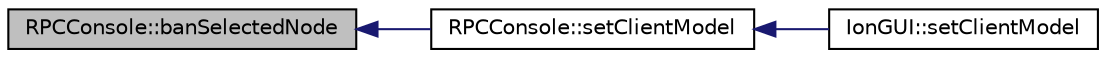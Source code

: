 digraph "RPCConsole::banSelectedNode"
{
  edge [fontname="Helvetica",fontsize="10",labelfontname="Helvetica",labelfontsize="10"];
  node [fontname="Helvetica",fontsize="10",shape=record];
  rankdir="LR";
  Node29 [label="RPCConsole::banSelectedNode",height=0.2,width=0.4,color="black", fillcolor="grey75", style="filled", fontcolor="black"];
  Node29 -> Node30 [dir="back",color="midnightblue",fontsize="10",style="solid",fontname="Helvetica"];
  Node30 [label="RPCConsole::setClientModel",height=0.2,width=0.4,color="black", fillcolor="white", style="filled",URL="$d7/de8/class_r_p_c_console.html#a355349a33664a07628e9ca22a60f5fa7"];
  Node30 -> Node31 [dir="back",color="midnightblue",fontsize="10",style="solid",fontname="Helvetica"];
  Node31 [label="IonGUI::setClientModel",height=0.2,width=0.4,color="black", fillcolor="white", style="filled",URL="$dc/d0b/class_ion_g_u_i.html#aee0c583c834ce4f4c598c29db83b0680",tooltip="Set the client model. "];
}
